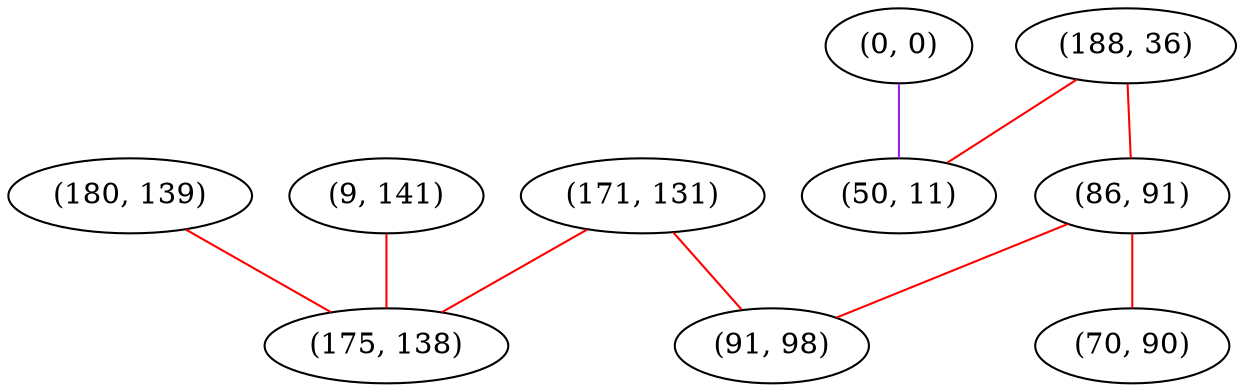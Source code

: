 graph "" {
"(9, 141)";
"(188, 36)";
"(86, 91)";
"(171, 131)";
"(180, 139)";
"(0, 0)";
"(175, 138)";
"(91, 98)";
"(70, 90)";
"(50, 11)";
"(9, 141)" -- "(175, 138)"  [color=red, key=0, weight=1];
"(188, 36)" -- "(86, 91)"  [color=red, key=0, weight=1];
"(188, 36)" -- "(50, 11)"  [color=red, key=0, weight=1];
"(86, 91)" -- "(91, 98)"  [color=red, key=0, weight=1];
"(86, 91)" -- "(70, 90)"  [color=red, key=0, weight=1];
"(171, 131)" -- "(91, 98)"  [color=red, key=0, weight=1];
"(171, 131)" -- "(175, 138)"  [color=red, key=0, weight=1];
"(180, 139)" -- "(175, 138)"  [color=red, key=0, weight=1];
"(0, 0)" -- "(50, 11)"  [color=purple, key=0, weight=4];
}
